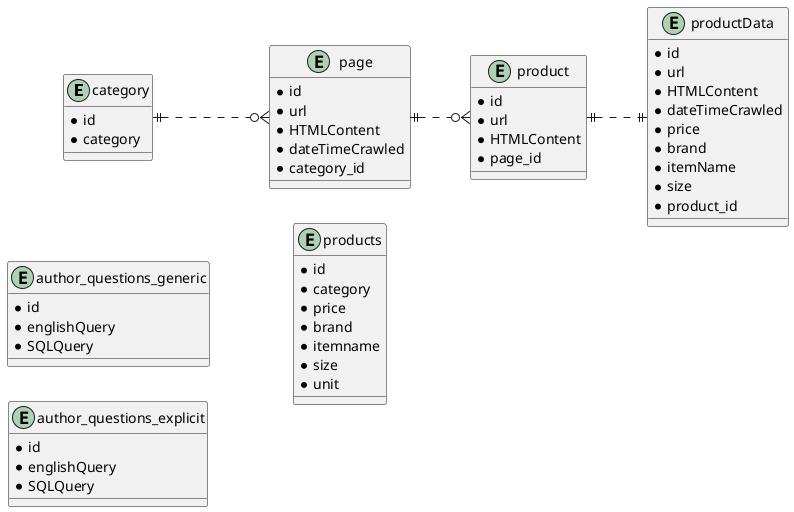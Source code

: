 @startuml

left to right direction
skinparam shadowing false

entity category {
    *id
    *category
} 

entity page {
    *id
    *url
    *HTMLContent
    *dateTimeCrawled
    *category_id
}

entity product {
    *id
    *url
    *HTMLContent
    *page_id
}

entity productData {
    *id
    *url
    *HTMLContent
    *dateTimeCrawled
    *price
    *brand
    *itemName
    *size
    *product_id
}


entity author_questions_generic {
    *id
    *englishQuery
    *SQLQuery
}

entity author_questions_explicit {
    *id
    *englishQuery
    *SQLQuery
}


category ||..o{ page
page ||..o{ product
product ||..||productData

entity products {
    *id
    *category
    *price
    *brand
    *itemname
    *size
    *unit
}
@enduml